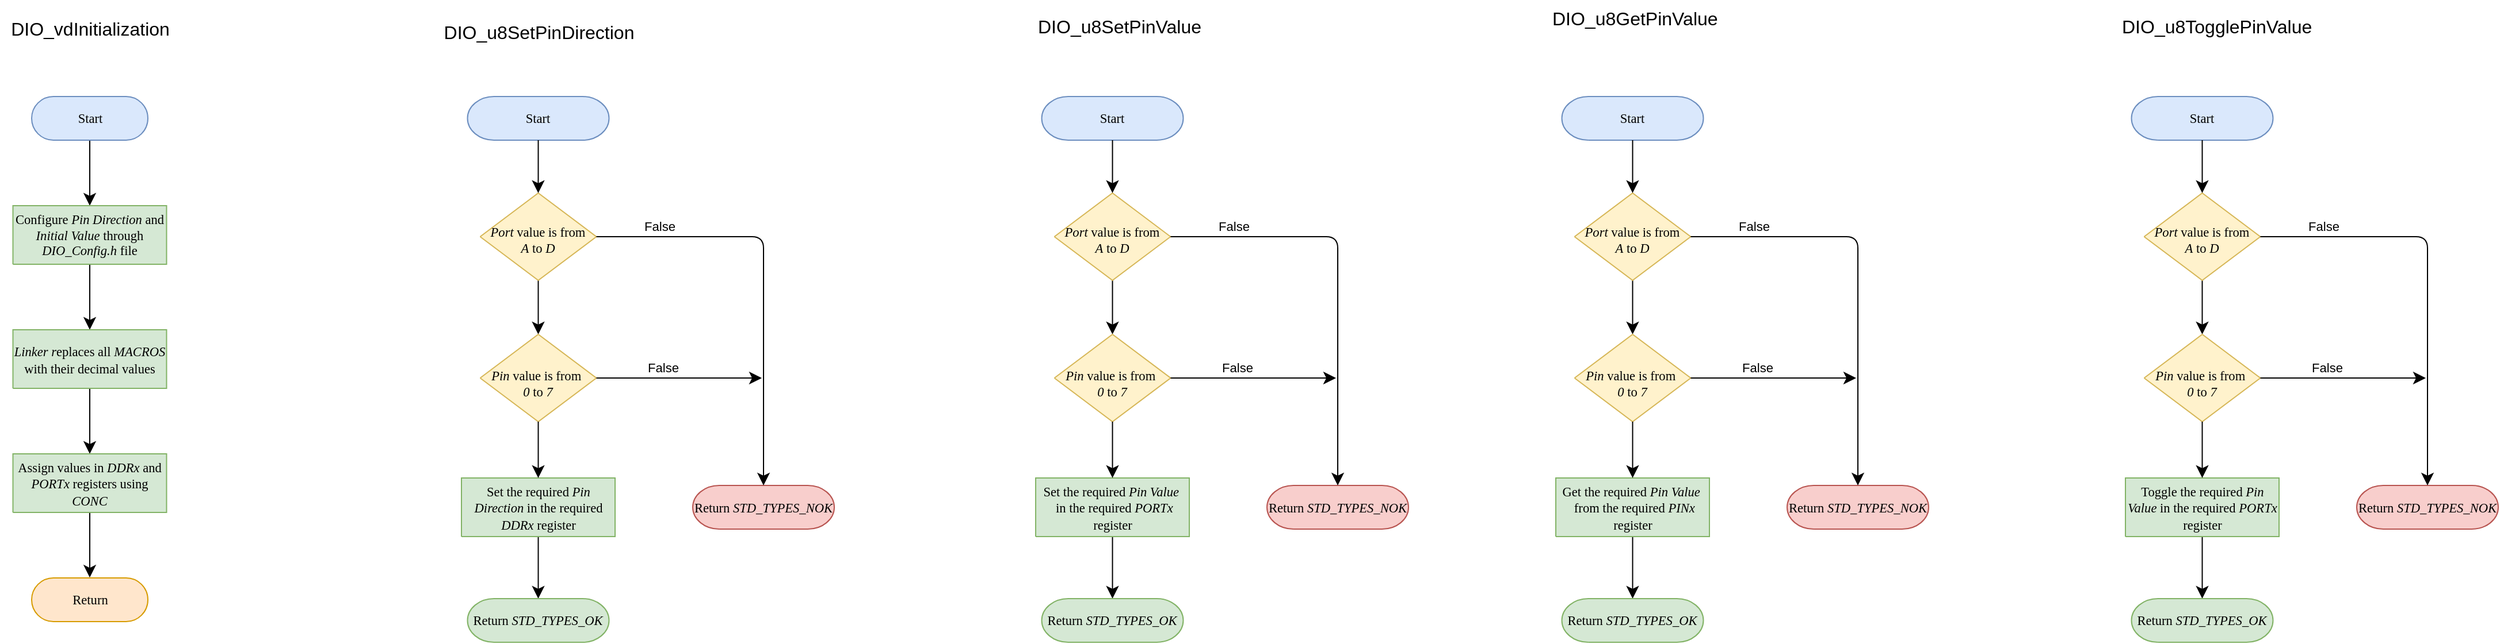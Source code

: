 <mxfile version="21.1.2" type="device">
  <diagram name="Page-1" id="KBW3ugEOn-Q8geGjZRpk">
    <mxGraphModel dx="3484" dy="2393" grid="0" gridSize="10" guides="1" tooltips="1" connect="1" arrows="1" fold="1" page="0" pageScale="1" pageWidth="850" pageHeight="1100" math="0" shadow="0">
      <root>
        <mxCell id="0" />
        <mxCell id="1" parent="0" />
        <mxCell id="JtZdGqvp9lfBUKnp-gQf-1" value="DIO_vdInitialization&lt;br&gt;" style="text;html=1;align=center;verticalAlign=middle;resizable=0;points=[];autosize=1;strokeColor=none;fillColor=none;fontSize=16;" vertex="1" parent="1">
          <mxGeometry x="-1243" y="-998" width="156" height="31" as="geometry" />
        </mxCell>
        <mxCell id="JtZdGqvp9lfBUKnp-gQf-7" style="edgeStyle=none;curved=1;rounded=0;orthogonalLoop=1;jettySize=auto;html=1;entryX=0.5;entryY=0;entryDx=0;entryDy=0;entryPerimeter=0;fontSize=12;startSize=8;endSize=8;" edge="1" parent="1" source="JtZdGqvp9lfBUKnp-gQf-2" target="JtZdGqvp9lfBUKnp-gQf-3">
          <mxGeometry relative="1" as="geometry" />
        </mxCell>
        <UserObject label="&lt;div style=&quot;font-size: 1px&quot;&gt;&lt;font style=&quot;font-size: 11.29px; direction: ltr; letter-spacing: 0px; line-height: 120%; opacity: 1;&quot;&gt;Start&lt;br&gt;&lt;/font&gt;&lt;/div&gt;" Function="EN_DIO_Error_T DIO_init(uint8_t pinNumber, EN_DIO_PORT_T portNumber, EN_DIO_DIRECTION_T direction);" tags="Flowchart" id="JtZdGqvp9lfBUKnp-gQf-2">
          <mxCell style="verticalAlign=middle;align=center;overflow=width;vsdxID=30;fillColor=#dae8fc;shape=stencil(tVLREoIgEPwaHnEQxsl3s/9gEpSJwDko7e+DsEkze2l627vdu5uFRaxyHe8FosR5sCcxqMZ3iO0Rpcp0ApQPCLEasUpaEC3Yi2lS3fOojOhsr3HDmObyMtsVcYqS29Qh5FEfklwrM5OXeUa/yjkcAwfr7TDpiyTfXvjkMR+Vw2A998qaBac5tAKHU1hq3i4oNwjRr9ofvayt/+Rk+yX/4iWA159KpXWKxJx/z0Bopfyw+g4=);strokeColor=#6c8ebf;spacingTop=-1;spacingBottom=-1;spacingLeft=-1;spacingRight=-1;points=[[0.5,1,0],[0.5,0,0],[0,0.5,0],[1,0.5,0]];labelBackgroundColor=none;rounded=1;html=1;whiteSpace=wrap;fontFamily=Calibri;" vertex="1" parent="1">
            <mxGeometry x="-1215.5" y="-923" width="101" height="38" as="geometry" />
          </mxCell>
        </UserObject>
        <mxCell id="JtZdGqvp9lfBUKnp-gQf-8" style="edgeStyle=none;curved=1;rounded=0;orthogonalLoop=1;jettySize=auto;html=1;fontSize=12;startSize=8;endSize=8;" edge="1" parent="1" source="JtZdGqvp9lfBUKnp-gQf-3" target="JtZdGqvp9lfBUKnp-gQf-4">
          <mxGeometry relative="1" as="geometry" />
        </mxCell>
        <UserObject label="&lt;div style=&quot;font-size: 1px&quot;&gt;&lt;font style=&quot;font-size: 11.29px; direction: ltr; letter-spacing: 0px; line-height: 120%; opacity: 1;&quot;&gt;Configure &lt;i&gt;Pin Direction &lt;/i&gt;and &lt;i&gt;Initial Value &lt;/i&gt;through &lt;i&gt;DIO_Config.h&lt;/i&gt; file&lt;/font&gt;&lt;/div&gt;" Function="EN_DIO_Error_T DIO_toggle(uint8_t pinNumber, EN_DIO_PORT_T portNumber);  " tags="Flowchart" id="JtZdGqvp9lfBUKnp-gQf-3">
          <mxCell style="verticalAlign=middle;align=center;overflow=width;vsdxID=274;fillColor=#d5e8d4;shape=stencil(nZBLDoAgDERP0z3SIyjew0SURgSD+Lu9kMZoXLhwN9O+tukAlrNpJg1SzDH4QW/URgNYgZTkjA4UkwJUgGXng+6DX1zLfmoymdXo17xh5zmRJ6Q42BWCfc2oJfdAr+Yv+AP9Cb7OJ3H/2JG1HNGz/84klThPVCc=);strokeColor=#82b366;spacingTop=-1;spacingBottom=-1;spacingLeft=-1;spacingRight=-1;points=[[0,0.5,0],[1,0.5,0],[0.5,1,0],[0.5,0,0]];labelBackgroundColor=none;rounded=1;html=1;whiteSpace=wrap;fontFamily=Calibri;" vertex="1" parent="1">
            <mxGeometry x="-1231.75" y="-828" width="133.5" height="51" as="geometry" />
          </mxCell>
        </UserObject>
        <mxCell id="JtZdGqvp9lfBUKnp-gQf-9" style="edgeStyle=none;curved=1;rounded=0;orthogonalLoop=1;jettySize=auto;html=1;entryX=0.5;entryY=0;entryDx=0;entryDy=0;entryPerimeter=0;fontSize=12;startSize=8;endSize=8;" edge="1" parent="1" source="JtZdGqvp9lfBUKnp-gQf-4" target="JtZdGqvp9lfBUKnp-gQf-5">
          <mxGeometry relative="1" as="geometry" />
        </mxCell>
        <UserObject label="&lt;div style=&quot;&quot;&gt;&lt;span style=&quot;font-size: 11.29px;&quot;&gt;&lt;i&gt;Linker r&lt;/i&gt;eplaces all &lt;i&gt;MACROS&lt;/i&gt; with their decimal values&lt;/span&gt;&lt;/div&gt;" Function="EN_DIO_Error_T DIO_toggle(uint8_t pinNumber, EN_DIO_PORT_T portNumber);  " tags="Flowchart" id="JtZdGqvp9lfBUKnp-gQf-4">
          <mxCell style="verticalAlign=middle;align=center;overflow=width;vsdxID=274;fillColor=#d5e8d4;shape=stencil(nZBLDoAgDERP0z3SIyjew0SURgSD+Lu9kMZoXLhwN9O+tukAlrNpJg1SzDH4QW/URgNYgZTkjA4UkwJUgGXng+6DX1zLfmoymdXo17xh5zmRJ6Q42BWCfc2oJfdAr+Yv+AP9Cb7OJ3H/2JG1HNGz/84klThPVCc=);strokeColor=#82b366;spacingTop=-1;spacingBottom=-1;spacingLeft=-1;spacingRight=-1;points=[[0,0.5,0],[1,0.5,0],[0.5,1,0],[0.5,0,0]];labelBackgroundColor=none;rounded=1;html=1;whiteSpace=wrap;fontFamily=Calibri;" vertex="1" parent="1">
            <mxGeometry x="-1231.75" y="-720" width="133.5" height="51" as="geometry" />
          </mxCell>
        </UserObject>
        <mxCell id="JtZdGqvp9lfBUKnp-gQf-10" style="edgeStyle=none;curved=1;rounded=0;orthogonalLoop=1;jettySize=auto;html=1;fontSize=12;startSize=8;endSize=8;" edge="1" parent="1" source="JtZdGqvp9lfBUKnp-gQf-5">
          <mxGeometry relative="1" as="geometry">
            <mxPoint x="-1165" y="-504.333" as="targetPoint" />
          </mxGeometry>
        </mxCell>
        <UserObject label="&lt;div style=&quot;&quot;&gt;&lt;span style=&quot;font-size: 11.29px;&quot;&gt;Assign values in &lt;i&gt;DDRx&lt;/i&gt; and &lt;i&gt;PORTx&lt;/i&gt; registers using &lt;i&gt;CONC&lt;/i&gt;&lt;/span&gt;&lt;/div&gt;" Function="EN_DIO_Error_T DIO_toggle(uint8_t pinNumber, EN_DIO_PORT_T portNumber);  " tags="Flowchart" id="JtZdGqvp9lfBUKnp-gQf-5">
          <mxCell style="verticalAlign=middle;align=center;overflow=width;vsdxID=274;fillColor=#d5e8d4;shape=stencil(nZBLDoAgDERP0z3SIyjew0SURgSD+Lu9kMZoXLhwN9O+tukAlrNpJg1SzDH4QW/URgNYgZTkjA4UkwJUgGXng+6DX1zLfmoymdXo17xh5zmRJ6Q42BWCfc2oJfdAr+Yv+AP9Cb7OJ3H/2JG1HNGz/84klThPVCc=);strokeColor=#82b366;spacingTop=-1;spacingBottom=-1;spacingLeft=-1;spacingRight=-1;points=[[0,0.5,0],[1,0.5,0],[0.5,1,0],[0.5,0,0]];labelBackgroundColor=none;rounded=1;html=1;whiteSpace=wrap;fontFamily=Calibri;" vertex="1" parent="1">
            <mxGeometry x="-1231.75" y="-612" width="133.5" height="51" as="geometry" />
          </mxCell>
        </UserObject>
        <UserObject label="&lt;div style=&quot;font-size: 1px&quot;&gt;&lt;font style=&quot;font-size: 11.29px; direction: ltr; letter-spacing: 0px; line-height: 120%; opacity: 1;&quot;&gt;Return&lt;br&gt;&lt;/font&gt;&lt;/div&gt;" Function="EN_DIO_Error_T DIO_init(uint8_t pinNumber, EN_DIO_PORT_T portNumber, EN_DIO_DIRECTION_T direction);" tags="Flowchart" id="JtZdGqvp9lfBUKnp-gQf-6">
          <mxCell style="verticalAlign=middle;align=center;overflow=width;vsdxID=30;shape=stencil(tVLREoIgEPwaHnEQxsl3s/9gEpSJwDko7e+DsEkze2l627vdu5uFRaxyHe8FosR5sCcxqMZ3iO0Rpcp0ApQPCLEasUpaEC3Yi2lS3fOojOhsr3HDmObyMtsVcYqS29Qh5FEfklwrM5OXeUa/yjkcAwfr7TDpiyTfXvjkMR+Vw2A998qaBac5tAKHU1hq3i4oNwjRr9ofvayt/+Rk+yX/4iWA159KpXWKxJx/z0Bopfyw+g4=);spacingTop=-1;spacingBottom=-1;spacingLeft=-1;spacingRight=-1;points=[[0.5,1,0],[0.5,0,0],[0,0.5,0],[1,0.5,0]];labelBackgroundColor=none;rounded=1;html=1;whiteSpace=wrap;fontFamily=Calibri;fillColor=#ffe6cc;strokeColor=#d79b00;" vertex="1" parent="1">
            <mxGeometry x="-1215.5" y="-504" width="101" height="38" as="geometry" />
          </mxCell>
        </UserObject>
        <mxCell id="JtZdGqvp9lfBUKnp-gQf-11" value="&lt;span id=&quot;docs-internal-guid-0498e8ac-7fff-8ca4-c713-99d38d3e4bf1&quot;&gt;&lt;/span&gt;" style="text;html=1;align=center;verticalAlign=middle;resizable=0;points=[];autosize=1;strokeColor=none;fillColor=none;fontSize=16;" vertex="1" parent="1">
          <mxGeometry x="-845" y="-1000.5" width="18" height="12" as="geometry" />
        </mxCell>
        <mxCell id="JtZdGqvp9lfBUKnp-gQf-12" value="&lt;span id=&quot;docs-internal-guid-0498e8ac-7fff-8ca4-c713-99d38d3e4bf1&quot;&gt;&lt;/span&gt;" style="text;html=1;align=center;verticalAlign=middle;resizable=0;points=[];autosize=1;strokeColor=none;fillColor=none;fontSize=16;" vertex="1" parent="1">
          <mxGeometry x="-809" y="-989.5" width="18" height="12" as="geometry" />
        </mxCell>
        <mxCell id="JtZdGqvp9lfBUKnp-gQf-13" value="DIO_u8SetPinDirection&lt;span id=&quot;docs-internal-guid-f30f6734-7fff-c0fb-50f9-8cd0fa834b5f&quot;&gt;&lt;/span&gt;" style="text;html=1;align=center;verticalAlign=middle;resizable=0;points=[];autosize=1;strokeColor=none;fillColor=none;fontSize=16;" vertex="1" parent="1">
          <mxGeometry x="-866.76" y="-995" width="183" height="31" as="geometry" />
        </mxCell>
        <mxCell id="JtZdGqvp9lfBUKnp-gQf-21" style="edgeStyle=none;curved=1;rounded=0;orthogonalLoop=1;jettySize=auto;html=1;fontSize=12;startSize=8;endSize=8;" edge="1" parent="1" source="JtZdGqvp9lfBUKnp-gQf-16" target="JtZdGqvp9lfBUKnp-gQf-18">
          <mxGeometry relative="1" as="geometry" />
        </mxCell>
        <UserObject label="" Function="EN_DIO_Error_T DIO_init(uint8_t pinNumber, EN_DIO_PORT_T portNumber, EN_DIO_DIRECTION_T direction);" tags="Flowchart" id="JtZdGqvp9lfBUKnp-gQf-16">
          <mxCell style="vsdxID=219;fillColor=#fff2cc;shape=stencil(UzV2Ls5ILEhVNTIoLinKz04tz0wpyVA1dlE1MsrMy0gtyiwBslSNXVWNndPyi1LTi/JL81Ig/IJEkEoQKze/DGRCBUSfAUiHkUElhGcK4bpBVOZk5iGpNEVVikeloQHZpsK0YlWLz1QgA+HFtMycHEgIIcujBwlQCBKcxq4A);strokeColor=#d6b656;spacingTop=-1;spacingBottom=-1;spacingLeft=-1;spacingRight=-1;points=[[0,0.5,0],[1,0.5,0],[0.5,0,0],[0.5,1,0]];labelBackgroundColor=none;rounded=1;html=1;whiteSpace=wrap;fontFamily=Calibri;" vertex="1" parent="1">
            <mxGeometry x="-825.76" y="-839" width="101" height="76" as="geometry" />
          </mxCell>
        </UserObject>
        <mxCell id="JtZdGqvp9lfBUKnp-gQf-17" value="&lt;div style=&quot;font-size: 11.29px;&quot;&gt;&lt;i&gt;Port&lt;/i&gt; value is from &lt;i&gt;A&lt;/i&gt; to &lt;i&gt;D&lt;/i&gt;&lt;/div&gt;" style="text;vsdxID=219;fillColor=none;gradientColor=none;strokeColor=none;spacingTop=-1;spacingBottom=-1;spacingLeft=-1;spacingRight=-1;points=[[0,0.5,0],[1,0.5,0],[0.5,0,0],[0.5,1,0]];labelBackgroundColor=none;rounded=1;html=1;whiteSpace=wrap;verticalAlign=middle;align=center;overflow=width;;html=1;fontColor=#000000;fontFamily=Calibri;" vertex="1" parent="JtZdGqvp9lfBUKnp-gQf-16">
          <mxGeometry x="8.17" y="12.5" width="84.67" height="57.15" as="geometry" />
        </mxCell>
        <UserObject label="" Function="EN_DIO_Error_T DIO_init(uint8_t pinNumber, EN_DIO_PORT_T portNumber, EN_DIO_DIRECTION_T direction);" tags="Flowchart" id="JtZdGqvp9lfBUKnp-gQf-18">
          <mxCell style="vsdxID=219;fillColor=#fff2cc;shape=stencil(UzV2Ls5ILEhVNTIoLinKz04tz0wpyVA1dlE1MsrMy0gtyiwBslSNXVWNndPyi1LTi/JL81Ig/IJEkEoQKze/DGRCBUSfAUiHkUElhGcK4bpBVOZk5iGpNEVVikeloQHZpsK0YlWLz1QgA+HFtMycHEgIIcujBwlQCBKcxq4A);strokeColor=#d6b656;spacingTop=-1;spacingBottom=-1;spacingLeft=-1;spacingRight=-1;points=[[0,0.5,0],[1,0.5,0],[0.5,0,0],[0.5,1,0]];labelBackgroundColor=none;rounded=1;html=1;whiteSpace=wrap;fontFamily=Calibri;" vertex="1" parent="1">
            <mxGeometry x="-825.75" y="-716" width="101" height="76" as="geometry" />
          </mxCell>
        </UserObject>
        <mxCell id="JtZdGqvp9lfBUKnp-gQf-39" style="edgeStyle=none;curved=1;rounded=0;orthogonalLoop=1;jettySize=auto;html=1;fontSize=12;startSize=8;endSize=8;exitX=1;exitY=0.5;exitDx=0;exitDy=0;exitPerimeter=0;" edge="1" parent="JtZdGqvp9lfBUKnp-gQf-18" source="JtZdGqvp9lfBUKnp-gQf-18">
          <mxGeometry relative="1" as="geometry">
            <mxPoint x="244.75" y="38" as="targetPoint" />
          </mxGeometry>
        </mxCell>
        <mxCell id="JtZdGqvp9lfBUKnp-gQf-19" value="&lt;div style=&quot;font-size: 11.29px;&quot;&gt;&lt;i&gt;Pin&lt;/i&gt; value is from&amp;nbsp;&lt;/div&gt;&lt;div style=&quot;font-size: 11.29px;&quot;&gt;&lt;i&gt;0&lt;/i&gt; to &lt;i&gt;7&lt;/i&gt;&lt;/div&gt;" style="text;vsdxID=219;fillColor=none;gradientColor=none;strokeColor=none;spacingTop=-1;spacingBottom=-1;spacingLeft=-1;spacingRight=-1;points=[[0,0.5,0],[1,0.5,0],[0.5,0,0],[0.5,1,0]];labelBackgroundColor=none;rounded=1;html=1;whiteSpace=wrap;verticalAlign=middle;align=center;overflow=width;;html=1;fontColor=#000000;fontFamily=Calibri;" vertex="1" parent="JtZdGqvp9lfBUKnp-gQf-18">
          <mxGeometry x="8.16" y="14" width="84.67" height="57.15" as="geometry" />
        </mxCell>
        <mxCell id="JtZdGqvp9lfBUKnp-gQf-29" style="edgeStyle=none;curved=1;rounded=0;orthogonalLoop=1;jettySize=auto;html=1;entryX=0.5;entryY=0;entryDx=0;entryDy=0;entryPerimeter=0;fontSize=12;startSize=8;endSize=8;" edge="1" parent="1" source="JtZdGqvp9lfBUKnp-gQf-20" target="JtZdGqvp9lfBUKnp-gQf-23">
          <mxGeometry relative="1" as="geometry" />
        </mxCell>
        <UserObject label="&lt;div style=&quot;&quot;&gt;&lt;span style=&quot;font-size: 11.29px;&quot;&gt;Set the required &lt;i&gt;Pin Direction&lt;/i&gt; in the required &lt;i&gt;DDRx&lt;/i&gt; register&lt;/span&gt;&lt;/div&gt;" Function="EN_DIO_Error_T DIO_toggle(uint8_t pinNumber, EN_DIO_PORT_T portNumber);  " tags="Flowchart" id="JtZdGqvp9lfBUKnp-gQf-20">
          <mxCell style="verticalAlign=middle;align=center;overflow=width;vsdxID=274;fillColor=#d5e8d4;shape=stencil(nZBLDoAgDERP0z3SIyjew0SURgSD+Lu9kMZoXLhwN9O+tukAlrNpJg1SzDH4QW/URgNYgZTkjA4UkwJUgGXng+6DX1zLfmoymdXo17xh5zmRJ6Q42BWCfc2oJfdAr+Yv+AP9Cb7OJ3H/2JG1HNGz/84klThPVCc=);strokeColor=#82b366;spacingTop=-1;spacingBottom=-1;spacingLeft=-1;spacingRight=-1;points=[[0,0.5,0],[1,0.5,0],[0.5,1,0],[0.5,0,0]];labelBackgroundColor=none;rounded=1;html=1;whiteSpace=wrap;fontFamily=Calibri;" vertex="1" parent="1">
            <mxGeometry x="-842" y="-591" width="133.5" height="51" as="geometry" />
          </mxCell>
        </UserObject>
        <UserObject label="&lt;div style=&quot;font-size: 1px&quot;&gt;&lt;font style=&quot;font-size: 11.29px; direction: ltr; letter-spacing: 0px; line-height: 120%; opacity: 1;&quot;&gt;Return&amp;nbsp;&lt;i&gt;STD_TYPES_OK&lt;/i&gt;&lt;br&gt;&lt;/font&gt;&lt;/div&gt;" Function="EN_DIO_Error_T DIO_init(uint8_t pinNumber, EN_DIO_PORT_T portNumber, EN_DIO_DIRECTION_T direction);" tags="Flowchart" id="JtZdGqvp9lfBUKnp-gQf-23">
          <mxCell style="verticalAlign=middle;align=center;overflow=width;vsdxID=30;shape=stencil(tVLREoIgEPwaHnEQxsl3s/9gEpSJwDko7e+DsEkze2l627vdu5uFRaxyHe8FosR5sCcxqMZ3iO0Rpcp0ApQPCLEasUpaEC3Yi2lS3fOojOhsr3HDmObyMtsVcYqS29Qh5FEfklwrM5OXeUa/yjkcAwfr7TDpiyTfXvjkMR+Vw2A998qaBac5tAKHU1hq3i4oNwjRr9ofvayt/+Rk+yX/4iWA159KpXWKxJx/z0Bopfyw+g4=);spacingTop=-1;spacingBottom=-1;spacingLeft=-1;spacingRight=-1;points=[[0.5,1,0],[0.5,0,0],[0,0.5,0],[1,0.5,0]];labelBackgroundColor=none;rounded=1;html=1;whiteSpace=wrap;fontFamily=Calibri;fillColor=#d5e8d4;strokeColor=#82b366;" vertex="1" parent="1">
            <mxGeometry x="-836.75" y="-486" width="123" height="38" as="geometry" />
          </mxCell>
        </UserObject>
        <mxCell id="JtZdGqvp9lfBUKnp-gQf-24" style="edgeStyle=none;curved=1;rounded=0;orthogonalLoop=1;jettySize=auto;html=1;fontSize=12;startSize=8;endSize=8;exitX=0.5;exitY=1;exitDx=0;exitDy=0;exitPerimeter=0;entryX=0.5;entryY=0;entryDx=0;entryDy=0;entryPerimeter=0;" edge="1" parent="1" source="JtZdGqvp9lfBUKnp-gQf-18" target="JtZdGqvp9lfBUKnp-gQf-20">
          <mxGeometry relative="1" as="geometry">
            <mxPoint x="-773.76" y="-635" as="sourcePoint" />
            <mxPoint x="-775.59" y="-593" as="targetPoint" />
          </mxGeometry>
        </mxCell>
        <UserObject label="&lt;div style=&quot;font-size: 1px&quot;&gt;&lt;font style=&quot;font-size: 11.29px; direction: ltr; letter-spacing: 0px; line-height: 120%; opacity: 1;&quot;&gt;Start&lt;/font&gt;&lt;/div&gt;" Function="EN_DIO_Error_T DIO_init(uint8_t pinNumber, EN_DIO_PORT_T portNumber, EN_DIO_DIRECTION_T direction);" tags="Flowchart" id="JtZdGqvp9lfBUKnp-gQf-31">
          <mxCell style="verticalAlign=middle;align=center;overflow=width;vsdxID=30;shape=stencil(tVLREoIgEPwaHnEQxsl3s/9gEpSJwDko7e+DsEkze2l627vdu5uFRaxyHe8FosR5sCcxqMZ3iO0Rpcp0ApQPCLEasUpaEC3Yi2lS3fOojOhsr3HDmObyMtsVcYqS29Qh5FEfklwrM5OXeUa/yjkcAwfr7TDpiyTfXvjkMR+Vw2A998qaBac5tAKHU1hq3i4oNwjRr9ofvayt/+Rk+yX/4iWA159KpXWKxJx/z0Bopfyw+g4=);spacingTop=-1;spacingBottom=-1;spacingLeft=-1;spacingRight=-1;points=[[0.5,1,0],[0.5,0,0],[0,0.5,0],[1,0.5,0]];labelBackgroundColor=none;rounded=1;html=1;whiteSpace=wrap;fontFamily=Calibri;fillColor=#dae8fc;strokeColor=#6c8ebf;" vertex="1" parent="1">
            <mxGeometry x="-836.75" y="-923" width="123" height="38" as="geometry" />
          </mxCell>
        </UserObject>
        <mxCell id="JtZdGqvp9lfBUKnp-gQf-32" style="edgeStyle=none;curved=1;rounded=0;orthogonalLoop=1;jettySize=auto;html=1;fontSize=12;startSize=8;endSize=8;exitX=0.5;exitY=1;exitDx=0;exitDy=0;exitPerimeter=0;entryX=0.5;entryY=0;entryDx=0;entryDy=0;entryPerimeter=0;" edge="1" parent="1" source="JtZdGqvp9lfBUKnp-gQf-31" target="JtZdGqvp9lfBUKnp-gQf-16">
          <mxGeometry relative="1" as="geometry">
            <mxPoint x="-776.76" y="-884" as="sourcePoint" />
            <mxPoint x="-775.6" y="-839" as="targetPoint" />
          </mxGeometry>
        </mxCell>
        <UserObject label="&lt;div style=&quot;font-size: 1px&quot;&gt;&lt;font style=&quot;font-size: 11.29px; direction: ltr; letter-spacing: 0px; line-height: 120%; opacity: 1;&quot;&gt;Return&amp;nbsp;&lt;i&gt;STD_TYPES_NOK&lt;/i&gt;&lt;br&gt;&lt;/font&gt;&lt;/div&gt;" Function="EN_DIO_Error_T DIO_init(uint8_t pinNumber, EN_DIO_PORT_T portNumber, EN_DIO_DIRECTION_T direction);" tags="Flowchart" id="JtZdGqvp9lfBUKnp-gQf-35">
          <mxCell style="verticalAlign=middle;align=center;overflow=width;vsdxID=30;shape=stencil(tVLREoIgEPwaHnEQxsl3s/9gEpSJwDko7e+DsEkze2l627vdu5uFRaxyHe8FosR5sCcxqMZ3iO0Rpcp0ApQPCLEasUpaEC3Yi2lS3fOojOhsr3HDmObyMtsVcYqS29Qh5FEfklwrM5OXeUa/yjkcAwfr7TDpiyTfXvjkMR+Vw2A998qaBac5tAKHU1hq3i4oNwjRr9ofvayt/+Rk+yX/4iWA159KpXWKxJx/z0Bopfyw+g4=);spacingTop=-1;spacingBottom=-1;spacingLeft=-1;spacingRight=-1;points=[[0.5,1,0],[0.5,0,0],[0,0.5,0],[1,0.5,0]];labelBackgroundColor=none;rounded=1;html=1;whiteSpace=wrap;fontFamily=Calibri;fillColor=#f8cecc;strokeColor=#b85450;" vertex="1" parent="1">
            <mxGeometry x="-641" y="-584.5" width="123" height="38" as="geometry" />
          </mxCell>
        </UserObject>
        <mxCell id="JtZdGqvp9lfBUKnp-gQf-38" style="edgeStyle=orthogonalEdgeStyle;rounded=1;orthogonalLoop=1;jettySize=auto;html=1;fontSize=12;startSize=8;endSize=8;fontFamily=Calibri;entryX=0.5;entryY=0;entryDx=0;entryDy=0;entryPerimeter=0;exitX=1;exitY=0.5;exitDx=0;exitDy=0;exitPerimeter=0;" edge="1" parent="1" source="JtZdGqvp9lfBUKnp-gQf-16" target="JtZdGqvp9lfBUKnp-gQf-35">
          <mxGeometry relative="1" as="geometry">
            <mxPoint x="-603" y="-754" as="sourcePoint" />
            <mxPoint x="-869" y="-1326" as="targetPoint" />
          </mxGeometry>
        </mxCell>
        <mxCell id="JtZdGqvp9lfBUKnp-gQf-45" value="&lt;font style=&quot;font-size: 11px;&quot;&gt;False&lt;/font&gt;" style="text;html=1;align=center;verticalAlign=middle;resizable=0;points=[];autosize=1;strokeColor=none;fillColor=none;fontSize=16;" vertex="1" parent="1">
          <mxGeometry x="-693" y="-828" width="45" height="31" as="geometry" />
        </mxCell>
        <mxCell id="JtZdGqvp9lfBUKnp-gQf-46" value="&lt;font style=&quot;font-size: 11px;&quot;&gt;False&lt;/font&gt;" style="text;html=1;align=center;verticalAlign=middle;resizable=0;points=[];autosize=1;strokeColor=none;fillColor=none;fontSize=16;" vertex="1" parent="1">
          <mxGeometry x="-690" y="-705" width="45" height="31" as="geometry" />
        </mxCell>
        <mxCell id="JtZdGqvp9lfBUKnp-gQf-47" value="DIO_u8SetPinValue" style="text;whiteSpace=wrap;html=1;fontSize=16;" vertex="1" parent="1">
          <mxGeometry x="-343" y="-1000" width="193" height="41" as="geometry" />
        </mxCell>
        <mxCell id="JtZdGqvp9lfBUKnp-gQf-48" style="edgeStyle=none;curved=1;rounded=0;orthogonalLoop=1;jettySize=auto;html=1;fontSize=12;startSize=8;endSize=8;" edge="1" parent="1" source="JtZdGqvp9lfBUKnp-gQf-49" target="JtZdGqvp9lfBUKnp-gQf-51">
          <mxGeometry relative="1" as="geometry" />
        </mxCell>
        <UserObject label="" Function="EN_DIO_Error_T DIO_init(uint8_t pinNumber, EN_DIO_PORT_T portNumber, EN_DIO_DIRECTION_T direction);" tags="Flowchart" id="JtZdGqvp9lfBUKnp-gQf-49">
          <mxCell style="vsdxID=219;fillColor=#fff2cc;shape=stencil(UzV2Ls5ILEhVNTIoLinKz04tz0wpyVA1dlE1MsrMy0gtyiwBslSNXVWNndPyi1LTi/JL81Ig/IJEkEoQKze/DGRCBUSfAUiHkUElhGcK4bpBVOZk5iGpNEVVikeloQHZpsK0YlWLz1QgA+HFtMycHEgIIcujBwlQCBKcxq4A);strokeColor=#d6b656;spacingTop=-1;spacingBottom=-1;spacingLeft=-1;spacingRight=-1;points=[[0,0.5,0],[1,0.5,0],[0.5,0,0],[0.5,1,0]];labelBackgroundColor=none;rounded=1;html=1;whiteSpace=wrap;fontFamily=Calibri;" vertex="1" parent="1">
            <mxGeometry x="-326.76" y="-839" width="101" height="76" as="geometry" />
          </mxCell>
        </UserObject>
        <mxCell id="JtZdGqvp9lfBUKnp-gQf-50" value="&lt;div style=&quot;font-size: 11.29px;&quot;&gt;&lt;i&gt;Port&lt;/i&gt; value is from &lt;i&gt;A&lt;/i&gt; to &lt;i&gt;D&lt;/i&gt;&lt;/div&gt;" style="text;vsdxID=219;fillColor=none;gradientColor=none;strokeColor=none;spacingTop=-1;spacingBottom=-1;spacingLeft=-1;spacingRight=-1;points=[[0,0.5,0],[1,0.5,0],[0.5,0,0],[0.5,1,0]];labelBackgroundColor=none;rounded=1;html=1;whiteSpace=wrap;verticalAlign=middle;align=center;overflow=width;;html=1;fontColor=#000000;fontFamily=Calibri;" vertex="1" parent="JtZdGqvp9lfBUKnp-gQf-49">
          <mxGeometry x="8.17" y="12.5" width="84.67" height="57.15" as="geometry" />
        </mxCell>
        <UserObject label="" Function="EN_DIO_Error_T DIO_init(uint8_t pinNumber, EN_DIO_PORT_T portNumber, EN_DIO_DIRECTION_T direction);" tags="Flowchart" id="JtZdGqvp9lfBUKnp-gQf-51">
          <mxCell style="vsdxID=219;fillColor=#fff2cc;shape=stencil(UzV2Ls5ILEhVNTIoLinKz04tz0wpyVA1dlE1MsrMy0gtyiwBslSNXVWNndPyi1LTi/JL81Ig/IJEkEoQKze/DGRCBUSfAUiHkUElhGcK4bpBVOZk5iGpNEVVikeloQHZpsK0YlWLz1QgA+HFtMycHEgIIcujBwlQCBKcxq4A);strokeColor=#d6b656;spacingTop=-1;spacingBottom=-1;spacingLeft=-1;spacingRight=-1;points=[[0,0.5,0],[1,0.5,0],[0.5,0,0],[0.5,1,0]];labelBackgroundColor=none;rounded=1;html=1;whiteSpace=wrap;fontFamily=Calibri;" vertex="1" parent="1">
            <mxGeometry x="-326.75" y="-716" width="101" height="76" as="geometry" />
          </mxCell>
        </UserObject>
        <mxCell id="JtZdGqvp9lfBUKnp-gQf-52" style="edgeStyle=none;curved=1;rounded=0;orthogonalLoop=1;jettySize=auto;html=1;fontSize=12;startSize=8;endSize=8;exitX=1;exitY=0.5;exitDx=0;exitDy=0;exitPerimeter=0;" edge="1" parent="JtZdGqvp9lfBUKnp-gQf-51" source="JtZdGqvp9lfBUKnp-gQf-51">
          <mxGeometry relative="1" as="geometry">
            <mxPoint x="244.75" y="38" as="targetPoint" />
          </mxGeometry>
        </mxCell>
        <mxCell id="JtZdGqvp9lfBUKnp-gQf-53" value="&lt;div style=&quot;font-size: 11.29px;&quot;&gt;&lt;i&gt;Pin&lt;/i&gt; value is from&amp;nbsp;&lt;/div&gt;&lt;div style=&quot;font-size: 11.29px;&quot;&gt;&lt;i&gt;0&lt;/i&gt; to &lt;i&gt;7&lt;/i&gt;&lt;/div&gt;" style="text;vsdxID=219;fillColor=none;gradientColor=none;strokeColor=none;spacingTop=-1;spacingBottom=-1;spacingLeft=-1;spacingRight=-1;points=[[0,0.5,0],[1,0.5,0],[0.5,0,0],[0.5,1,0]];labelBackgroundColor=none;rounded=1;html=1;whiteSpace=wrap;verticalAlign=middle;align=center;overflow=width;;html=1;fontColor=#000000;fontFamily=Calibri;" vertex="1" parent="JtZdGqvp9lfBUKnp-gQf-51">
          <mxGeometry x="8.16" y="14" width="84.67" height="57.15" as="geometry" />
        </mxCell>
        <mxCell id="JtZdGqvp9lfBUKnp-gQf-54" style="edgeStyle=none;curved=1;rounded=0;orthogonalLoop=1;jettySize=auto;html=1;entryX=0.5;entryY=0;entryDx=0;entryDy=0;entryPerimeter=0;fontSize=12;startSize=8;endSize=8;" edge="1" parent="1" source="JtZdGqvp9lfBUKnp-gQf-55" target="JtZdGqvp9lfBUKnp-gQf-56">
          <mxGeometry relative="1" as="geometry" />
        </mxCell>
        <UserObject label="&lt;div style=&quot;&quot;&gt;&lt;span style=&quot;font-size: 11.29px;&quot;&gt;Set the required &lt;i&gt;Pin Value&amp;nbsp;&lt;/i&gt;&lt;/span&gt;&lt;/div&gt;&lt;div style=&quot;&quot;&gt;&lt;span style=&quot;font-size: 11.29px;&quot;&gt;&amp;nbsp;in the required &lt;i&gt;PORTx&lt;/i&gt; register&lt;/span&gt;&lt;/div&gt;" Function="EN_DIO_Error_T DIO_toggle(uint8_t pinNumber, EN_DIO_PORT_T portNumber);  " tags="Flowchart" id="JtZdGqvp9lfBUKnp-gQf-55">
          <mxCell style="verticalAlign=middle;align=center;overflow=width;vsdxID=274;fillColor=#d5e8d4;shape=stencil(nZBLDoAgDERP0z3SIyjew0SURgSD+Lu9kMZoXLhwN9O+tukAlrNpJg1SzDH4QW/URgNYgZTkjA4UkwJUgGXng+6DX1zLfmoymdXo17xh5zmRJ6Q42BWCfc2oJfdAr+Yv+AP9Cb7OJ3H/2JG1HNGz/84klThPVCc=);strokeColor=#82b366;spacingTop=-1;spacingBottom=-1;spacingLeft=-1;spacingRight=-1;points=[[0,0.5,0],[1,0.5,0],[0.5,1,0],[0.5,0,0]];labelBackgroundColor=none;rounded=1;html=1;whiteSpace=wrap;fontFamily=Calibri;" vertex="1" parent="1">
            <mxGeometry x="-343" y="-591" width="133.5" height="51" as="geometry" />
          </mxCell>
        </UserObject>
        <UserObject label="&lt;div style=&quot;font-size: 1px&quot;&gt;&lt;font style=&quot;font-size: 11.29px; direction: ltr; letter-spacing: 0px; line-height: 120%; opacity: 1;&quot;&gt;Return&amp;nbsp;&lt;i&gt;STD_TYPES_OK&lt;/i&gt;&lt;br&gt;&lt;/font&gt;&lt;/div&gt;" Function="EN_DIO_Error_T DIO_init(uint8_t pinNumber, EN_DIO_PORT_T portNumber, EN_DIO_DIRECTION_T direction);" tags="Flowchart" id="JtZdGqvp9lfBUKnp-gQf-56">
          <mxCell style="verticalAlign=middle;align=center;overflow=width;vsdxID=30;shape=stencil(tVLREoIgEPwaHnEQxsl3s/9gEpSJwDko7e+DsEkze2l627vdu5uFRaxyHe8FosR5sCcxqMZ3iO0Rpcp0ApQPCLEasUpaEC3Yi2lS3fOojOhsr3HDmObyMtsVcYqS29Qh5FEfklwrM5OXeUa/yjkcAwfr7TDpiyTfXvjkMR+Vw2A998qaBac5tAKHU1hq3i4oNwjRr9ofvayt/+Rk+yX/4iWA159KpXWKxJx/z0Bopfyw+g4=);spacingTop=-1;spacingBottom=-1;spacingLeft=-1;spacingRight=-1;points=[[0.5,1,0],[0.5,0,0],[0,0.5,0],[1,0.5,0]];labelBackgroundColor=none;rounded=1;html=1;whiteSpace=wrap;fontFamily=Calibri;fillColor=#d5e8d4;strokeColor=#82b366;" vertex="1" parent="1">
            <mxGeometry x="-337.75" y="-486" width="123" height="38" as="geometry" />
          </mxCell>
        </UserObject>
        <mxCell id="JtZdGqvp9lfBUKnp-gQf-57" style="edgeStyle=none;curved=1;rounded=0;orthogonalLoop=1;jettySize=auto;html=1;fontSize=12;startSize=8;endSize=8;exitX=0.5;exitY=1;exitDx=0;exitDy=0;exitPerimeter=0;entryX=0.5;entryY=0;entryDx=0;entryDy=0;entryPerimeter=0;" edge="1" parent="1" source="JtZdGqvp9lfBUKnp-gQf-51" target="JtZdGqvp9lfBUKnp-gQf-55">
          <mxGeometry relative="1" as="geometry">
            <mxPoint x="-274.76" y="-635" as="sourcePoint" />
            <mxPoint x="-276.59" y="-593" as="targetPoint" />
          </mxGeometry>
        </mxCell>
        <UserObject label="&lt;div style=&quot;font-size: 1px&quot;&gt;&lt;font style=&quot;font-size: 11.29px; direction: ltr; letter-spacing: 0px; line-height: 120%; opacity: 1;&quot;&gt;Start&lt;/font&gt;&lt;/div&gt;" Function="EN_DIO_Error_T DIO_init(uint8_t pinNumber, EN_DIO_PORT_T portNumber, EN_DIO_DIRECTION_T direction);" tags="Flowchart" id="JtZdGqvp9lfBUKnp-gQf-58">
          <mxCell style="verticalAlign=middle;align=center;overflow=width;vsdxID=30;shape=stencil(tVLREoIgEPwaHnEQxsl3s/9gEpSJwDko7e+DsEkze2l627vdu5uFRaxyHe8FosR5sCcxqMZ3iO0Rpcp0ApQPCLEasUpaEC3Yi2lS3fOojOhsr3HDmObyMtsVcYqS29Qh5FEfklwrM5OXeUa/yjkcAwfr7TDpiyTfXvjkMR+Vw2A998qaBac5tAKHU1hq3i4oNwjRr9ofvayt/+Rk+yX/4iWA159KpXWKxJx/z0Bopfyw+g4=);spacingTop=-1;spacingBottom=-1;spacingLeft=-1;spacingRight=-1;points=[[0.5,1,0],[0.5,0,0],[0,0.5,0],[1,0.5,0]];labelBackgroundColor=none;rounded=1;html=1;whiteSpace=wrap;fontFamily=Calibri;fillColor=#dae8fc;strokeColor=#6c8ebf;" vertex="1" parent="1">
            <mxGeometry x="-337.75" y="-923" width="123" height="38" as="geometry" />
          </mxCell>
        </UserObject>
        <mxCell id="JtZdGqvp9lfBUKnp-gQf-59" style="edgeStyle=none;curved=1;rounded=0;orthogonalLoop=1;jettySize=auto;html=1;fontSize=12;startSize=8;endSize=8;exitX=0.5;exitY=1;exitDx=0;exitDy=0;exitPerimeter=0;entryX=0.5;entryY=0;entryDx=0;entryDy=0;entryPerimeter=0;" edge="1" parent="1" source="JtZdGqvp9lfBUKnp-gQf-58" target="JtZdGqvp9lfBUKnp-gQf-49">
          <mxGeometry relative="1" as="geometry">
            <mxPoint x="-277.76" y="-884" as="sourcePoint" />
            <mxPoint x="-276.6" y="-839" as="targetPoint" />
          </mxGeometry>
        </mxCell>
        <UserObject label="&lt;div style=&quot;font-size: 1px&quot;&gt;&lt;font style=&quot;font-size: 11.29px; direction: ltr; letter-spacing: 0px; line-height: 120%; opacity: 1;&quot;&gt;Return&amp;nbsp;&lt;i&gt;STD_TYPES_NOK&lt;/i&gt;&lt;br&gt;&lt;/font&gt;&lt;/div&gt;" Function="EN_DIO_Error_T DIO_init(uint8_t pinNumber, EN_DIO_PORT_T portNumber, EN_DIO_DIRECTION_T direction);" tags="Flowchart" id="JtZdGqvp9lfBUKnp-gQf-60">
          <mxCell style="verticalAlign=middle;align=center;overflow=width;vsdxID=30;shape=stencil(tVLREoIgEPwaHnEQxsl3s/9gEpSJwDko7e+DsEkze2l627vdu5uFRaxyHe8FosR5sCcxqMZ3iO0Rpcp0ApQPCLEasUpaEC3Yi2lS3fOojOhsr3HDmObyMtsVcYqS29Qh5FEfklwrM5OXeUa/yjkcAwfr7TDpiyTfXvjkMR+Vw2A998qaBac5tAKHU1hq3i4oNwjRr9ofvayt/+Rk+yX/4iWA159KpXWKxJx/z0Bopfyw+g4=);spacingTop=-1;spacingBottom=-1;spacingLeft=-1;spacingRight=-1;points=[[0.5,1,0],[0.5,0,0],[0,0.5,0],[1,0.5,0]];labelBackgroundColor=none;rounded=1;html=1;whiteSpace=wrap;fontFamily=Calibri;fillColor=#f8cecc;strokeColor=#b85450;" vertex="1" parent="1">
            <mxGeometry x="-142" y="-584.5" width="123" height="38" as="geometry" />
          </mxCell>
        </UserObject>
        <mxCell id="JtZdGqvp9lfBUKnp-gQf-61" style="edgeStyle=orthogonalEdgeStyle;rounded=1;orthogonalLoop=1;jettySize=auto;html=1;fontSize=12;startSize=8;endSize=8;fontFamily=Calibri;entryX=0.5;entryY=0;entryDx=0;entryDy=0;entryPerimeter=0;exitX=1;exitY=0.5;exitDx=0;exitDy=0;exitPerimeter=0;" edge="1" parent="1" source="JtZdGqvp9lfBUKnp-gQf-49" target="JtZdGqvp9lfBUKnp-gQf-60">
          <mxGeometry relative="1" as="geometry">
            <mxPoint x="-104" y="-754" as="sourcePoint" />
            <mxPoint x="-370" y="-1326" as="targetPoint" />
          </mxGeometry>
        </mxCell>
        <mxCell id="JtZdGqvp9lfBUKnp-gQf-62" value="&lt;font style=&quot;font-size: 11px;&quot;&gt;False&lt;/font&gt;" style="text;html=1;align=center;verticalAlign=middle;resizable=0;points=[];autosize=1;strokeColor=none;fillColor=none;fontSize=16;" vertex="1" parent="1">
          <mxGeometry x="-194" y="-828" width="45" height="31" as="geometry" />
        </mxCell>
        <mxCell id="JtZdGqvp9lfBUKnp-gQf-63" value="&lt;font style=&quot;font-size: 11px;&quot;&gt;False&lt;/font&gt;" style="text;html=1;align=center;verticalAlign=middle;resizable=0;points=[];autosize=1;strokeColor=none;fillColor=none;fontSize=16;" vertex="1" parent="1">
          <mxGeometry x="-191" y="-705" width="45" height="31" as="geometry" />
        </mxCell>
        <mxCell id="JtZdGqvp9lfBUKnp-gQf-64" value="DIO_u8GetPinValue" style="text;whiteSpace=wrap;html=1;fontSize=16;" vertex="1" parent="1">
          <mxGeometry x="104" y="-1007" width="193" height="41" as="geometry" />
        </mxCell>
        <mxCell id="JtZdGqvp9lfBUKnp-gQf-65" style="edgeStyle=none;curved=1;rounded=0;orthogonalLoop=1;jettySize=auto;html=1;fontSize=12;startSize=8;endSize=8;" edge="1" parent="1" source="JtZdGqvp9lfBUKnp-gQf-66" target="JtZdGqvp9lfBUKnp-gQf-68">
          <mxGeometry relative="1" as="geometry" />
        </mxCell>
        <UserObject label="" Function="EN_DIO_Error_T DIO_init(uint8_t pinNumber, EN_DIO_PORT_T portNumber, EN_DIO_DIRECTION_T direction);" tags="Flowchart" id="JtZdGqvp9lfBUKnp-gQf-66">
          <mxCell style="vsdxID=219;fillColor=#fff2cc;shape=stencil(UzV2Ls5ILEhVNTIoLinKz04tz0wpyVA1dlE1MsrMy0gtyiwBslSNXVWNndPyi1LTi/JL81Ig/IJEkEoQKze/DGRCBUSfAUiHkUElhGcK4bpBVOZk5iGpNEVVikeloQHZpsK0YlWLz1QgA+HFtMycHEgIIcujBwlQCBKcxq4A);strokeColor=#d6b656;spacingTop=-1;spacingBottom=-1;spacingLeft=-1;spacingRight=-1;points=[[0,0.5,0],[1,0.5,0],[0.5,0,0],[0.5,1,0]];labelBackgroundColor=none;rounded=1;html=1;whiteSpace=wrap;fontFamily=Calibri;" vertex="1" parent="1">
            <mxGeometry x="125.24" y="-839" width="101" height="76" as="geometry" />
          </mxCell>
        </UserObject>
        <mxCell id="JtZdGqvp9lfBUKnp-gQf-67" value="&lt;div style=&quot;font-size: 11.29px;&quot;&gt;&lt;i&gt;Port&lt;/i&gt; value is from &lt;i&gt;A&lt;/i&gt; to &lt;i&gt;D&lt;/i&gt;&lt;/div&gt;" style="text;vsdxID=219;fillColor=none;gradientColor=none;strokeColor=none;spacingTop=-1;spacingBottom=-1;spacingLeft=-1;spacingRight=-1;points=[[0,0.5,0],[1,0.5,0],[0.5,0,0],[0.5,1,0]];labelBackgroundColor=none;rounded=1;html=1;whiteSpace=wrap;verticalAlign=middle;align=center;overflow=width;;html=1;fontColor=#000000;fontFamily=Calibri;" vertex="1" parent="JtZdGqvp9lfBUKnp-gQf-66">
          <mxGeometry x="8.17" y="12.5" width="84.67" height="57.15" as="geometry" />
        </mxCell>
        <UserObject label="" Function="EN_DIO_Error_T DIO_init(uint8_t pinNumber, EN_DIO_PORT_T portNumber, EN_DIO_DIRECTION_T direction);" tags="Flowchart" id="JtZdGqvp9lfBUKnp-gQf-68">
          <mxCell style="vsdxID=219;fillColor=#fff2cc;shape=stencil(UzV2Ls5ILEhVNTIoLinKz04tz0wpyVA1dlE1MsrMy0gtyiwBslSNXVWNndPyi1LTi/JL81Ig/IJEkEoQKze/DGRCBUSfAUiHkUElhGcK4bpBVOZk5iGpNEVVikeloQHZpsK0YlWLz1QgA+HFtMycHEgIIcujBwlQCBKcxq4A);strokeColor=#d6b656;spacingTop=-1;spacingBottom=-1;spacingLeft=-1;spacingRight=-1;points=[[0,0.5,0],[1,0.5,0],[0.5,0,0],[0.5,1,0]];labelBackgroundColor=none;rounded=1;html=1;whiteSpace=wrap;fontFamily=Calibri;" vertex="1" parent="1">
            <mxGeometry x="125.25" y="-716" width="101" height="76" as="geometry" />
          </mxCell>
        </UserObject>
        <mxCell id="JtZdGqvp9lfBUKnp-gQf-69" style="edgeStyle=none;curved=1;rounded=0;orthogonalLoop=1;jettySize=auto;html=1;fontSize=12;startSize=8;endSize=8;exitX=1;exitY=0.5;exitDx=0;exitDy=0;exitPerimeter=0;" edge="1" parent="JtZdGqvp9lfBUKnp-gQf-68" source="JtZdGqvp9lfBUKnp-gQf-68">
          <mxGeometry relative="1" as="geometry">
            <mxPoint x="244.75" y="38" as="targetPoint" />
          </mxGeometry>
        </mxCell>
        <mxCell id="JtZdGqvp9lfBUKnp-gQf-70" value="&lt;div style=&quot;font-size: 11.29px;&quot;&gt;&lt;i&gt;Pin&lt;/i&gt; value is from&amp;nbsp;&lt;/div&gt;&lt;div style=&quot;font-size: 11.29px;&quot;&gt;&lt;i&gt;0&lt;/i&gt; to &lt;i&gt;7&lt;/i&gt;&lt;/div&gt;" style="text;vsdxID=219;fillColor=none;gradientColor=none;strokeColor=none;spacingTop=-1;spacingBottom=-1;spacingLeft=-1;spacingRight=-1;points=[[0,0.5,0],[1,0.5,0],[0.5,0,0],[0.5,1,0]];labelBackgroundColor=none;rounded=1;html=1;whiteSpace=wrap;verticalAlign=middle;align=center;overflow=width;;html=1;fontColor=#000000;fontFamily=Calibri;" vertex="1" parent="JtZdGqvp9lfBUKnp-gQf-68">
          <mxGeometry x="8.16" y="14" width="84.67" height="57.15" as="geometry" />
        </mxCell>
        <mxCell id="JtZdGqvp9lfBUKnp-gQf-71" style="edgeStyle=none;curved=1;rounded=0;orthogonalLoop=1;jettySize=auto;html=1;entryX=0.5;entryY=0;entryDx=0;entryDy=0;entryPerimeter=0;fontSize=12;startSize=8;endSize=8;" edge="1" parent="1" source="JtZdGqvp9lfBUKnp-gQf-72" target="JtZdGqvp9lfBUKnp-gQf-73">
          <mxGeometry relative="1" as="geometry" />
        </mxCell>
        <UserObject label="&lt;div style=&quot;&quot;&gt;&lt;span style=&quot;font-size: 11.29px;&quot;&gt;Get the required &lt;i&gt;Pin Value&amp;nbsp;&lt;/i&gt;&lt;/span&gt;&lt;/div&gt;&lt;div style=&quot;&quot;&gt;&lt;span style=&quot;font-size: 11.29px;&quot;&gt;&amp;nbsp;from the required &lt;i&gt;PINx&lt;/i&gt; register&lt;/span&gt;&lt;/div&gt;" Function="EN_DIO_Error_T DIO_toggle(uint8_t pinNumber, EN_DIO_PORT_T portNumber);  " tags="Flowchart" id="JtZdGqvp9lfBUKnp-gQf-72">
          <mxCell style="verticalAlign=middle;align=center;overflow=width;vsdxID=274;fillColor=#d5e8d4;shape=stencil(nZBLDoAgDERP0z3SIyjew0SURgSD+Lu9kMZoXLhwN9O+tukAlrNpJg1SzDH4QW/URgNYgZTkjA4UkwJUgGXng+6DX1zLfmoymdXo17xh5zmRJ6Q42BWCfc2oJfdAr+Yv+AP9Cb7OJ3H/2JG1HNGz/84klThPVCc=);strokeColor=#82b366;spacingTop=-1;spacingBottom=-1;spacingLeft=-1;spacingRight=-1;points=[[0,0.5,0],[1,0.5,0],[0.5,1,0],[0.5,0,0]];labelBackgroundColor=none;rounded=1;html=1;whiteSpace=wrap;fontFamily=Calibri;" vertex="1" parent="1">
            <mxGeometry x="109" y="-591" width="133.5" height="51" as="geometry" />
          </mxCell>
        </UserObject>
        <UserObject label="&lt;div style=&quot;font-size: 1px&quot;&gt;&lt;font style=&quot;font-size: 11.29px; direction: ltr; letter-spacing: 0px; line-height: 120%; opacity: 1;&quot;&gt;Return&amp;nbsp;&lt;i&gt;STD_TYPES_OK&lt;/i&gt;&lt;br&gt;&lt;/font&gt;&lt;/div&gt;" Function="EN_DIO_Error_T DIO_init(uint8_t pinNumber, EN_DIO_PORT_T portNumber, EN_DIO_DIRECTION_T direction);" tags="Flowchart" id="JtZdGqvp9lfBUKnp-gQf-73">
          <mxCell style="verticalAlign=middle;align=center;overflow=width;vsdxID=30;shape=stencil(tVLREoIgEPwaHnEQxsl3s/9gEpSJwDko7e+DsEkze2l627vdu5uFRaxyHe8FosR5sCcxqMZ3iO0Rpcp0ApQPCLEasUpaEC3Yi2lS3fOojOhsr3HDmObyMtsVcYqS29Qh5FEfklwrM5OXeUa/yjkcAwfr7TDpiyTfXvjkMR+Vw2A998qaBac5tAKHU1hq3i4oNwjRr9ofvayt/+Rk+yX/4iWA159KpXWKxJx/z0Bopfyw+g4=);spacingTop=-1;spacingBottom=-1;spacingLeft=-1;spacingRight=-1;points=[[0.5,1,0],[0.5,0,0],[0,0.5,0],[1,0.5,0]];labelBackgroundColor=none;rounded=1;html=1;whiteSpace=wrap;fontFamily=Calibri;fillColor=#d5e8d4;strokeColor=#82b366;" vertex="1" parent="1">
            <mxGeometry x="114.25" y="-486" width="123" height="38" as="geometry" />
          </mxCell>
        </UserObject>
        <mxCell id="JtZdGqvp9lfBUKnp-gQf-74" style="edgeStyle=none;curved=1;rounded=0;orthogonalLoop=1;jettySize=auto;html=1;fontSize=12;startSize=8;endSize=8;exitX=0.5;exitY=1;exitDx=0;exitDy=0;exitPerimeter=0;entryX=0.5;entryY=0;entryDx=0;entryDy=0;entryPerimeter=0;" edge="1" parent="1" source="JtZdGqvp9lfBUKnp-gQf-68" target="JtZdGqvp9lfBUKnp-gQf-72">
          <mxGeometry relative="1" as="geometry">
            <mxPoint x="177.24" y="-635" as="sourcePoint" />
            <mxPoint x="175.41" y="-593" as="targetPoint" />
          </mxGeometry>
        </mxCell>
        <UserObject label="&lt;div style=&quot;font-size: 1px&quot;&gt;&lt;font style=&quot;font-size: 11.29px; direction: ltr; letter-spacing: 0px; line-height: 120%; opacity: 1;&quot;&gt;Start&lt;/font&gt;&lt;/div&gt;" Function="EN_DIO_Error_T DIO_init(uint8_t pinNumber, EN_DIO_PORT_T portNumber, EN_DIO_DIRECTION_T direction);" tags="Flowchart" id="JtZdGqvp9lfBUKnp-gQf-75">
          <mxCell style="verticalAlign=middle;align=center;overflow=width;vsdxID=30;shape=stencil(tVLREoIgEPwaHnEQxsl3s/9gEpSJwDko7e+DsEkze2l627vdu5uFRaxyHe8FosR5sCcxqMZ3iO0Rpcp0ApQPCLEasUpaEC3Yi2lS3fOojOhsr3HDmObyMtsVcYqS29Qh5FEfklwrM5OXeUa/yjkcAwfr7TDpiyTfXvjkMR+Vw2A998qaBac5tAKHU1hq3i4oNwjRr9ofvayt/+Rk+yX/4iWA159KpXWKxJx/z0Bopfyw+g4=);spacingTop=-1;spacingBottom=-1;spacingLeft=-1;spacingRight=-1;points=[[0.5,1,0],[0.5,0,0],[0,0.5,0],[1,0.5,0]];labelBackgroundColor=none;rounded=1;html=1;whiteSpace=wrap;fontFamily=Calibri;fillColor=#dae8fc;strokeColor=#6c8ebf;" vertex="1" parent="1">
            <mxGeometry x="114.25" y="-923" width="123" height="38" as="geometry" />
          </mxCell>
        </UserObject>
        <mxCell id="JtZdGqvp9lfBUKnp-gQf-76" style="edgeStyle=none;curved=1;rounded=0;orthogonalLoop=1;jettySize=auto;html=1;fontSize=12;startSize=8;endSize=8;entryX=0.5;entryY=0;entryDx=0;entryDy=0;entryPerimeter=0;" edge="1" parent="1" source="JtZdGqvp9lfBUKnp-gQf-75" target="JtZdGqvp9lfBUKnp-gQf-66">
          <mxGeometry relative="1" as="geometry">
            <mxPoint x="174.24" y="-884" as="sourcePoint" />
            <mxPoint x="175.4" y="-839" as="targetPoint" />
          </mxGeometry>
        </mxCell>
        <UserObject label="&lt;div style=&quot;font-size: 1px&quot;&gt;&lt;font style=&quot;font-size: 11.29px; direction: ltr; letter-spacing: 0px; line-height: 120%; opacity: 1;&quot;&gt;Return&amp;nbsp;&lt;i&gt;STD_TYPES_NOK&lt;/i&gt;&lt;br&gt;&lt;/font&gt;&lt;/div&gt;" Function="EN_DIO_Error_T DIO_init(uint8_t pinNumber, EN_DIO_PORT_T portNumber, EN_DIO_DIRECTION_T direction);" tags="Flowchart" id="JtZdGqvp9lfBUKnp-gQf-77">
          <mxCell style="verticalAlign=middle;align=center;overflow=width;vsdxID=30;shape=stencil(tVLREoIgEPwaHnEQxsl3s/9gEpSJwDko7e+DsEkze2l627vdu5uFRaxyHe8FosR5sCcxqMZ3iO0Rpcp0ApQPCLEasUpaEC3Yi2lS3fOojOhsr3HDmObyMtsVcYqS29Qh5FEfklwrM5OXeUa/yjkcAwfr7TDpiyTfXvjkMR+Vw2A998qaBac5tAKHU1hq3i4oNwjRr9ofvayt/+Rk+yX/4iWA159KpXWKxJx/z0Bopfyw+g4=);spacingTop=-1;spacingBottom=-1;spacingLeft=-1;spacingRight=-1;points=[[0.5,1,0],[0.5,0,0],[0,0.5,0],[1,0.5,0]];labelBackgroundColor=none;rounded=1;html=1;whiteSpace=wrap;fontFamily=Calibri;fillColor=#f8cecc;strokeColor=#b85450;" vertex="1" parent="1">
            <mxGeometry x="310" y="-584.5" width="123" height="38" as="geometry" />
          </mxCell>
        </UserObject>
        <mxCell id="JtZdGqvp9lfBUKnp-gQf-78" style="edgeStyle=orthogonalEdgeStyle;rounded=1;orthogonalLoop=1;jettySize=auto;html=1;fontSize=12;startSize=8;endSize=8;fontFamily=Calibri;entryX=0.5;entryY=0;entryDx=0;entryDy=0;entryPerimeter=0;exitX=1;exitY=0.5;exitDx=0;exitDy=0;exitPerimeter=0;" edge="1" parent="1" source="JtZdGqvp9lfBUKnp-gQf-66" target="JtZdGqvp9lfBUKnp-gQf-77">
          <mxGeometry relative="1" as="geometry">
            <mxPoint x="348" y="-754" as="sourcePoint" />
            <mxPoint x="82" y="-1326" as="targetPoint" />
          </mxGeometry>
        </mxCell>
        <mxCell id="JtZdGqvp9lfBUKnp-gQf-79" value="&lt;font style=&quot;font-size: 11px;&quot;&gt;False&lt;/font&gt;" style="text;html=1;align=center;verticalAlign=middle;resizable=0;points=[];autosize=1;strokeColor=none;fillColor=none;fontSize=16;" vertex="1" parent="1">
          <mxGeometry x="258" y="-828" width="45" height="31" as="geometry" />
        </mxCell>
        <mxCell id="JtZdGqvp9lfBUKnp-gQf-80" value="&lt;font style=&quot;font-size: 11px;&quot;&gt;False&lt;/font&gt;" style="text;html=1;align=center;verticalAlign=middle;resizable=0;points=[];autosize=1;strokeColor=none;fillColor=none;fontSize=16;" vertex="1" parent="1">
          <mxGeometry x="261" y="-705" width="45" height="31" as="geometry" />
        </mxCell>
        <mxCell id="JtZdGqvp9lfBUKnp-gQf-82" value="DIO_u8TogglePinValue" style="text;whiteSpace=wrap;html=1;fontSize=16;" vertex="1" parent="1">
          <mxGeometry x="599" y="-1000" width="193" height="41" as="geometry" />
        </mxCell>
        <mxCell id="JtZdGqvp9lfBUKnp-gQf-83" style="edgeStyle=none;curved=1;rounded=0;orthogonalLoop=1;jettySize=auto;html=1;fontSize=12;startSize=8;endSize=8;" edge="1" parent="1" source="JtZdGqvp9lfBUKnp-gQf-84" target="JtZdGqvp9lfBUKnp-gQf-86">
          <mxGeometry relative="1" as="geometry" />
        </mxCell>
        <UserObject label="" Function="EN_DIO_Error_T DIO_init(uint8_t pinNumber, EN_DIO_PORT_T portNumber, EN_DIO_DIRECTION_T direction);" tags="Flowchart" id="JtZdGqvp9lfBUKnp-gQf-84">
          <mxCell style="vsdxID=219;fillColor=#fff2cc;shape=stencil(UzV2Ls5ILEhVNTIoLinKz04tz0wpyVA1dlE1MsrMy0gtyiwBslSNXVWNndPyi1LTi/JL81Ig/IJEkEoQKze/DGRCBUSfAUiHkUElhGcK4bpBVOZk5iGpNEVVikeloQHZpsK0YlWLz1QgA+HFtMycHEgIIcujBwlQCBKcxq4A);strokeColor=#d6b656;spacingTop=-1;spacingBottom=-1;spacingLeft=-1;spacingRight=-1;points=[[0,0.5,0],[1,0.5,0],[0.5,0,0],[0.5,1,0]];labelBackgroundColor=none;rounded=1;html=1;whiteSpace=wrap;fontFamily=Calibri;" vertex="1" parent="1">
            <mxGeometry x="620.24" y="-839" width="101" height="76" as="geometry" />
          </mxCell>
        </UserObject>
        <mxCell id="JtZdGqvp9lfBUKnp-gQf-85" value="&lt;div style=&quot;font-size: 11.29px;&quot;&gt;&lt;i&gt;Port&lt;/i&gt; value is from &lt;i&gt;A&lt;/i&gt; to &lt;i&gt;D&lt;/i&gt;&lt;/div&gt;" style="text;vsdxID=219;fillColor=none;gradientColor=none;strokeColor=none;spacingTop=-1;spacingBottom=-1;spacingLeft=-1;spacingRight=-1;points=[[0,0.5,0],[1,0.5,0],[0.5,0,0],[0.5,1,0]];labelBackgroundColor=none;rounded=1;html=1;whiteSpace=wrap;verticalAlign=middle;align=center;overflow=width;;html=1;fontColor=#000000;fontFamily=Calibri;" vertex="1" parent="JtZdGqvp9lfBUKnp-gQf-84">
          <mxGeometry x="8.17" y="12.5" width="84.67" height="57.15" as="geometry" />
        </mxCell>
        <UserObject label="" Function="EN_DIO_Error_T DIO_init(uint8_t pinNumber, EN_DIO_PORT_T portNumber, EN_DIO_DIRECTION_T direction);" tags="Flowchart" id="JtZdGqvp9lfBUKnp-gQf-86">
          <mxCell style="vsdxID=219;fillColor=#fff2cc;shape=stencil(UzV2Ls5ILEhVNTIoLinKz04tz0wpyVA1dlE1MsrMy0gtyiwBslSNXVWNndPyi1LTi/JL81Ig/IJEkEoQKze/DGRCBUSfAUiHkUElhGcK4bpBVOZk5iGpNEVVikeloQHZpsK0YlWLz1QgA+HFtMycHEgIIcujBwlQCBKcxq4A);strokeColor=#d6b656;spacingTop=-1;spacingBottom=-1;spacingLeft=-1;spacingRight=-1;points=[[0,0.5,0],[1,0.5,0],[0.5,0,0],[0.5,1,0]];labelBackgroundColor=none;rounded=1;html=1;whiteSpace=wrap;fontFamily=Calibri;" vertex="1" parent="1">
            <mxGeometry x="620.25" y="-716" width="101" height="76" as="geometry" />
          </mxCell>
        </UserObject>
        <mxCell id="JtZdGqvp9lfBUKnp-gQf-87" style="edgeStyle=none;curved=1;rounded=0;orthogonalLoop=1;jettySize=auto;html=1;fontSize=12;startSize=8;endSize=8;exitX=1;exitY=0.5;exitDx=0;exitDy=0;exitPerimeter=0;" edge="1" parent="JtZdGqvp9lfBUKnp-gQf-86" source="JtZdGqvp9lfBUKnp-gQf-86">
          <mxGeometry relative="1" as="geometry">
            <mxPoint x="244.75" y="38" as="targetPoint" />
          </mxGeometry>
        </mxCell>
        <mxCell id="JtZdGqvp9lfBUKnp-gQf-88" value="&lt;div style=&quot;font-size: 11.29px;&quot;&gt;&lt;i&gt;Pin&lt;/i&gt; value is from&amp;nbsp;&lt;/div&gt;&lt;div style=&quot;font-size: 11.29px;&quot;&gt;&lt;i&gt;0&lt;/i&gt; to &lt;i&gt;7&lt;/i&gt;&lt;/div&gt;" style="text;vsdxID=219;fillColor=none;gradientColor=none;strokeColor=none;spacingTop=-1;spacingBottom=-1;spacingLeft=-1;spacingRight=-1;points=[[0,0.5,0],[1,0.5,0],[0.5,0,0],[0.5,1,0]];labelBackgroundColor=none;rounded=1;html=1;whiteSpace=wrap;verticalAlign=middle;align=center;overflow=width;;html=1;fontColor=#000000;fontFamily=Calibri;" vertex="1" parent="JtZdGqvp9lfBUKnp-gQf-86">
          <mxGeometry x="8.16" y="14" width="84.67" height="57.15" as="geometry" />
        </mxCell>
        <mxCell id="JtZdGqvp9lfBUKnp-gQf-89" style="edgeStyle=none;curved=1;rounded=0;orthogonalLoop=1;jettySize=auto;html=1;entryX=0.5;entryY=0;entryDx=0;entryDy=0;entryPerimeter=0;fontSize=12;startSize=8;endSize=8;" edge="1" parent="1" source="JtZdGqvp9lfBUKnp-gQf-90" target="JtZdGqvp9lfBUKnp-gQf-91">
          <mxGeometry relative="1" as="geometry" />
        </mxCell>
        <UserObject label="&lt;div style=&quot;&quot;&gt;&lt;span style=&quot;font-size: 11.29px;&quot;&gt;Toggle the required &lt;i&gt;Pin Value&amp;nbsp;&lt;/i&gt;&lt;/span&gt;&lt;span style=&quot;font-size: 11.29px; background-color: initial;&quot;&gt;in the required &lt;/span&gt;&lt;i style=&quot;font-size: 11.29px; background-color: initial;&quot;&gt;PORTx&lt;/i&gt;&lt;span style=&quot;font-size: 11.29px; background-color: initial;&quot;&gt; register&lt;/span&gt;&lt;/div&gt;" Function="EN_DIO_Error_T DIO_toggle(uint8_t pinNumber, EN_DIO_PORT_T portNumber);  " tags="Flowchart" id="JtZdGqvp9lfBUKnp-gQf-90">
          <mxCell style="verticalAlign=middle;align=center;overflow=width;vsdxID=274;fillColor=#d5e8d4;shape=stencil(nZBLDoAgDERP0z3SIyjew0SURgSD+Lu9kMZoXLhwN9O+tukAlrNpJg1SzDH4QW/URgNYgZTkjA4UkwJUgGXng+6DX1zLfmoymdXo17xh5zmRJ6Q42BWCfc2oJfdAr+Yv+AP9Cb7OJ3H/2JG1HNGz/84klThPVCc=);strokeColor=#82b366;spacingTop=-1;spacingBottom=-1;spacingLeft=-1;spacingRight=-1;points=[[0,0.5,0],[1,0.5,0],[0.5,1,0],[0.5,0,0]];labelBackgroundColor=none;rounded=1;html=1;whiteSpace=wrap;fontFamily=Calibri;" vertex="1" parent="1">
            <mxGeometry x="604" y="-591" width="133.5" height="51" as="geometry" />
          </mxCell>
        </UserObject>
        <UserObject label="&lt;div style=&quot;font-size: 1px&quot;&gt;&lt;font style=&quot;font-size: 11.29px; direction: ltr; letter-spacing: 0px; line-height: 120%; opacity: 1;&quot;&gt;Return&amp;nbsp;&lt;i&gt;STD_TYPES_OK&lt;/i&gt;&lt;br&gt;&lt;/font&gt;&lt;/div&gt;" Function="EN_DIO_Error_T DIO_init(uint8_t pinNumber, EN_DIO_PORT_T portNumber, EN_DIO_DIRECTION_T direction);" tags="Flowchart" id="JtZdGqvp9lfBUKnp-gQf-91">
          <mxCell style="verticalAlign=middle;align=center;overflow=width;vsdxID=30;shape=stencil(tVLREoIgEPwaHnEQxsl3s/9gEpSJwDko7e+DsEkze2l627vdu5uFRaxyHe8FosR5sCcxqMZ3iO0Rpcp0ApQPCLEasUpaEC3Yi2lS3fOojOhsr3HDmObyMtsVcYqS29Qh5FEfklwrM5OXeUa/yjkcAwfr7TDpiyTfXvjkMR+Vw2A998qaBac5tAKHU1hq3i4oNwjRr9ofvayt/+Rk+yX/4iWA159KpXWKxJx/z0Bopfyw+g4=);spacingTop=-1;spacingBottom=-1;spacingLeft=-1;spacingRight=-1;points=[[0.5,1,0],[0.5,0,0],[0,0.5,0],[1,0.5,0]];labelBackgroundColor=none;rounded=1;html=1;whiteSpace=wrap;fontFamily=Calibri;fillColor=#d5e8d4;strokeColor=#82b366;" vertex="1" parent="1">
            <mxGeometry x="609.25" y="-486" width="123" height="38" as="geometry" />
          </mxCell>
        </UserObject>
        <mxCell id="JtZdGqvp9lfBUKnp-gQf-92" style="edgeStyle=none;curved=1;rounded=0;orthogonalLoop=1;jettySize=auto;html=1;fontSize=12;startSize=8;endSize=8;exitX=0.5;exitY=1;exitDx=0;exitDy=0;exitPerimeter=0;entryX=0.5;entryY=0;entryDx=0;entryDy=0;entryPerimeter=0;" edge="1" parent="1" source="JtZdGqvp9lfBUKnp-gQf-86" target="JtZdGqvp9lfBUKnp-gQf-90">
          <mxGeometry relative="1" as="geometry">
            <mxPoint x="672.24" y="-635" as="sourcePoint" />
            <mxPoint x="670.41" y="-593" as="targetPoint" />
          </mxGeometry>
        </mxCell>
        <UserObject label="&lt;div style=&quot;font-size: 1px&quot;&gt;&lt;font style=&quot;font-size: 11.29px; direction: ltr; letter-spacing: 0px; line-height: 120%; opacity: 1;&quot;&gt;Start&lt;/font&gt;&lt;/div&gt;" Function="EN_DIO_Error_T DIO_init(uint8_t pinNumber, EN_DIO_PORT_T portNumber, EN_DIO_DIRECTION_T direction);" tags="Flowchart" id="JtZdGqvp9lfBUKnp-gQf-93">
          <mxCell style="verticalAlign=middle;align=center;overflow=width;vsdxID=30;shape=stencil(tVLREoIgEPwaHnEQxsl3s/9gEpSJwDko7e+DsEkze2l627vdu5uFRaxyHe8FosR5sCcxqMZ3iO0Rpcp0ApQPCLEasUpaEC3Yi2lS3fOojOhsr3HDmObyMtsVcYqS29Qh5FEfklwrM5OXeUa/yjkcAwfr7TDpiyTfXvjkMR+Vw2A998qaBac5tAKHU1hq3i4oNwjRr9ofvayt/+Rk+yX/4iWA159KpXWKxJx/z0Bopfyw+g4=);spacingTop=-1;spacingBottom=-1;spacingLeft=-1;spacingRight=-1;points=[[0.5,1,0],[0.5,0,0],[0,0.5,0],[1,0.5,0]];labelBackgroundColor=none;rounded=1;html=1;whiteSpace=wrap;fontFamily=Calibri;fillColor=#dae8fc;strokeColor=#6c8ebf;" vertex="1" parent="1">
            <mxGeometry x="609.25" y="-923" width="123" height="38" as="geometry" />
          </mxCell>
        </UserObject>
        <mxCell id="JtZdGqvp9lfBUKnp-gQf-94" style="edgeStyle=none;curved=1;rounded=0;orthogonalLoop=1;jettySize=auto;html=1;fontSize=12;startSize=8;endSize=8;entryX=0.5;entryY=0;entryDx=0;entryDy=0;entryPerimeter=0;" edge="1" parent="1" source="JtZdGqvp9lfBUKnp-gQf-93" target="JtZdGqvp9lfBUKnp-gQf-84">
          <mxGeometry relative="1" as="geometry">
            <mxPoint x="669.24" y="-884" as="sourcePoint" />
            <mxPoint x="670.4" y="-839" as="targetPoint" />
          </mxGeometry>
        </mxCell>
        <UserObject label="&lt;div style=&quot;font-size: 1px&quot;&gt;&lt;font style=&quot;font-size: 11.29px; direction: ltr; letter-spacing: 0px; line-height: 120%; opacity: 1;&quot;&gt;Return&amp;nbsp;&lt;i&gt;STD_TYPES_NOK&lt;/i&gt;&lt;br&gt;&lt;/font&gt;&lt;/div&gt;" Function="EN_DIO_Error_T DIO_init(uint8_t pinNumber, EN_DIO_PORT_T portNumber, EN_DIO_DIRECTION_T direction);" tags="Flowchart" id="JtZdGqvp9lfBUKnp-gQf-95">
          <mxCell style="verticalAlign=middle;align=center;overflow=width;vsdxID=30;shape=stencil(tVLREoIgEPwaHnEQxsl3s/9gEpSJwDko7e+DsEkze2l627vdu5uFRaxyHe8FosR5sCcxqMZ3iO0Rpcp0ApQPCLEasUpaEC3Yi2lS3fOojOhsr3HDmObyMtsVcYqS29Qh5FEfklwrM5OXeUa/yjkcAwfr7TDpiyTfXvjkMR+Vw2A998qaBac5tAKHU1hq3i4oNwjRr9ofvayt/+Rk+yX/4iWA159KpXWKxJx/z0Bopfyw+g4=);spacingTop=-1;spacingBottom=-1;spacingLeft=-1;spacingRight=-1;points=[[0.5,1,0],[0.5,0,0],[0,0.5,0],[1,0.5,0]];labelBackgroundColor=none;rounded=1;html=1;whiteSpace=wrap;fontFamily=Calibri;fillColor=#f8cecc;strokeColor=#b85450;" vertex="1" parent="1">
            <mxGeometry x="805" y="-584.5" width="123" height="38" as="geometry" />
          </mxCell>
        </UserObject>
        <mxCell id="JtZdGqvp9lfBUKnp-gQf-96" style="edgeStyle=orthogonalEdgeStyle;rounded=1;orthogonalLoop=1;jettySize=auto;html=1;fontSize=12;startSize=8;endSize=8;fontFamily=Calibri;entryX=0.5;entryY=0;entryDx=0;entryDy=0;entryPerimeter=0;exitX=1;exitY=0.5;exitDx=0;exitDy=0;exitPerimeter=0;" edge="1" parent="1" source="JtZdGqvp9lfBUKnp-gQf-84" target="JtZdGqvp9lfBUKnp-gQf-95">
          <mxGeometry relative="1" as="geometry">
            <mxPoint x="843" y="-754" as="sourcePoint" />
            <mxPoint x="577" y="-1326" as="targetPoint" />
          </mxGeometry>
        </mxCell>
        <mxCell id="JtZdGqvp9lfBUKnp-gQf-97" value="&lt;font style=&quot;font-size: 11px;&quot;&gt;False&lt;/font&gt;" style="text;html=1;align=center;verticalAlign=middle;resizable=0;points=[];autosize=1;strokeColor=none;fillColor=none;fontSize=16;" vertex="1" parent="1">
          <mxGeometry x="753" y="-828" width="45" height="31" as="geometry" />
        </mxCell>
        <mxCell id="JtZdGqvp9lfBUKnp-gQf-98" value="&lt;font style=&quot;font-size: 11px;&quot;&gt;False&lt;/font&gt;" style="text;html=1;align=center;verticalAlign=middle;resizable=0;points=[];autosize=1;strokeColor=none;fillColor=none;fontSize=16;" vertex="1" parent="1">
          <mxGeometry x="756" y="-705" width="45" height="31" as="geometry" />
        </mxCell>
      </root>
    </mxGraphModel>
  </diagram>
</mxfile>
